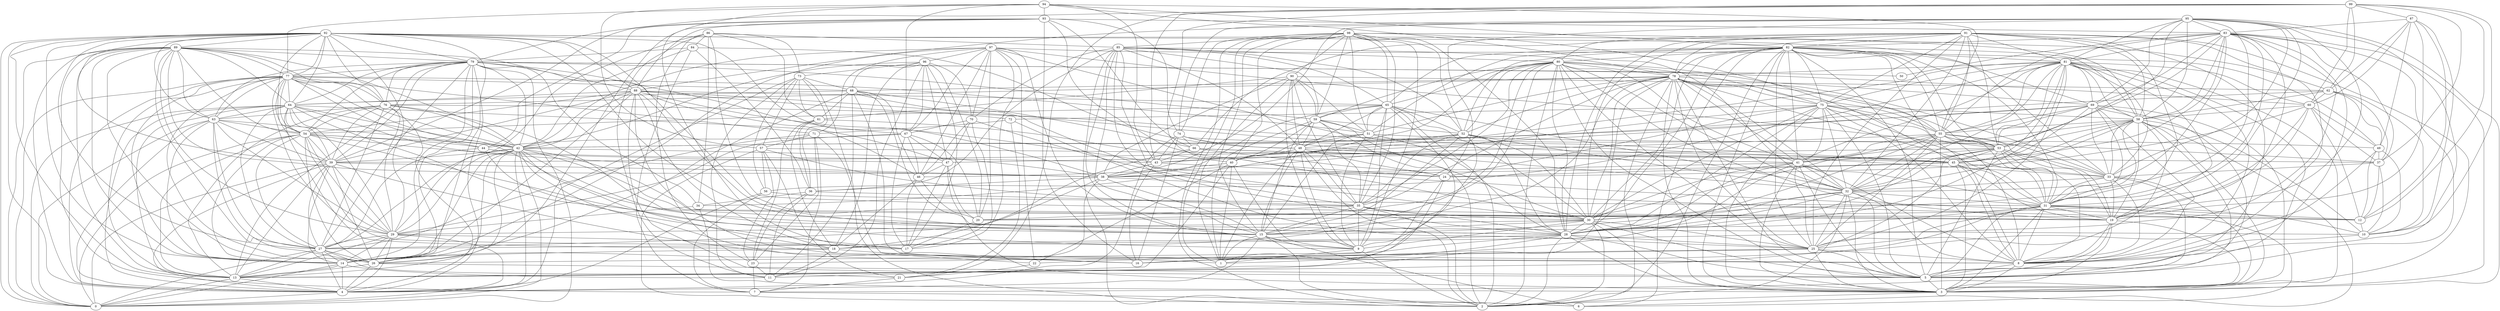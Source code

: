 digraph "sensornet-topology" {
label = "";
rankdir="BT";"0"->"4" [arrowhead = "both"] 
"0"->"13" [arrowhead = "both"] 
"0"->"14" [arrowhead = "both"] 
"0"->"27" [arrowhead = "both"] 
"0"->"29" [arrowhead = "both"] 
"0"->"39" [arrowhead = "both"] 
"0"->"42" [arrowhead = "both"] 
"0"->"54" [arrowhead = "both"] 
"0"->"63" [arrowhead = "both"] 
"0"->"64" [arrowhead = "both"] 
"0"->"77" [arrowhead = "both"] 
"0"->"79" [arrowhead = "both"] 
"0"->"89" [arrowhead = "both"] 
"0"->"92" [arrowhead = "both"] 
"1"->"9" [arrowhead = "both"] 
"1"->"15" [arrowhead = "both"] 
"1"->"28" [arrowhead = "both"] 
"1"->"40" [arrowhead = "both"] 
"1"->"42" [arrowhead = "both"] 
"1"->"48" [arrowhead = "both"] 
"1"->"59" [arrowhead = "both"] 
"1"->"65" [arrowhead = "both"] 
"1"->"90" [arrowhead = "both"] 
"1"->"98" [arrowhead = "both"] 
"2"->"3" [arrowhead = "both"] 
"2"->"9" [arrowhead = "both"] 
"2"->"15" [arrowhead = "both"] 
"2"->"28" [arrowhead = "both"] 
"2"->"30" [arrowhead = "both"] 
"2"->"32" [arrowhead = "both"] 
"2"->"35" [arrowhead = "both"] 
"2"->"48" [arrowhead = "both"] 
"2"->"59" [arrowhead = "both"] 
"2"->"65" [arrowhead = "both"] 
"2"->"73" [arrowhead = "both"] 
"2"->"78" [arrowhead = "both"] 
"2"->"80" [arrowhead = "both"] 
"2"->"82" [arrowhead = "both"] 
"2"->"85" [arrowhead = "both"] 
"2"->"98" [arrowhead = "both"] 
"3"->"5" [arrowhead = "both"] 
"3"->"8" [arrowhead = "both"] 
"3"->"19" [arrowhead = "both"] 
"3"->"25" [arrowhead = "both"] 
"3"->"28" [arrowhead = "both"] 
"3"->"30" [arrowhead = "both"] 
"3"->"31" [arrowhead = "both"] 
"3"->"32" [arrowhead = "both"] 
"3"->"33" [arrowhead = "both"] 
"3"->"34" [arrowhead = "both"] 
"3"->"41" [arrowhead = "both"] 
"3"->"45" [arrowhead = "both"] 
"3"->"47" [arrowhead = "both"] 
"3"->"55" [arrowhead = "both"] 
"3"->"58" [arrowhead = "both"] 
"3"->"69" [arrowhead = "both"] 
"3"->"75" [arrowhead = "both"] 
"3"->"78" [arrowhead = "both"] 
"3"->"81" [arrowhead = "both"] 
"3"->"82" [arrowhead = "both"] 
"3"->"83" [arrowhead = "both"] 
"3"->"91" [arrowhead = "both"] 
"3"->"95" [arrowhead = "both"] 
"4"->"13" [arrowhead = "both"] 
"4"->"14" [arrowhead = "both"] 
"4"->"15" [arrowhead = "both"] 
"4"->"26" [arrowhead = "both"] 
"4"->"27" [arrowhead = "both"] 
"4"->"29" [arrowhead = "both"] 
"4"->"39" [arrowhead = "both"] 
"4"->"42" [arrowhead = "both"] 
"4"->"56" [arrowhead = "both"] 
"4"->"63" [arrowhead = "both"] 
"4"->"64" [arrowhead = "both"] 
"4"->"73" [arrowhead = "both"] 
"4"->"74" [arrowhead = "both"] 
"4"->"76" [arrowhead = "both"] 
"4"->"77" [arrowhead = "both"] 
"4"->"79" [arrowhead = "both"] 
"4"->"89" [arrowhead = "both"] 
"4"->"92" [arrowhead = "both"] 
"5"->"8" [arrowhead = "both"] 
"5"->"19" [arrowhead = "both"] 
"5"->"25" [arrowhead = "both"] 
"5"->"26" [arrowhead = "both"] 
"5"->"28" [arrowhead = "both"] 
"5"->"30" [arrowhead = "both"] 
"5"->"31" [arrowhead = "both"] 
"5"->"32" [arrowhead = "both"] 
"5"->"33" [arrowhead = "both"] 
"5"->"41" [arrowhead = "both"] 
"5"->"53" [arrowhead = "both"] 
"5"->"58" [arrowhead = "both"] 
"5"->"69" [arrowhead = "both"] 
"5"->"75" [arrowhead = "both"] 
"5"->"78" [arrowhead = "both"] 
"5"->"80" [arrowhead = "both"] 
"5"->"81" [arrowhead = "both"] 
"5"->"82" [arrowhead = "both"] 
"5"->"83" [arrowhead = "both"] 
"5"->"88" [arrowhead = "both"] 
"5"->"91" [arrowhead = "both"] 
"6"->"7" [arrowhead = "both"] 
"6"->"15" [arrowhead = "both"] 
"6"->"31" [arrowhead = "both"] 
"6"->"57" [arrowhead = "both"] 
"6"->"58" [arrowhead = "both"] 
"6"->"82" [arrowhead = "both"] 
"7"->"19" [arrowhead = "both"] 
"7"->"21" [arrowhead = "both"] 
"7"->"23" [arrowhead = "both"] 
"7"->"56" [arrowhead = "both"] 
"7"->"71" [arrowhead = "both"] 
"7"->"84" [arrowhead = "both"] 
"7"->"89" [arrowhead = "both"] 
"8"->"10" [arrowhead = "both"] 
"8"->"19" [arrowhead = "both"] 
"8"->"25" [arrowhead = "both"] 
"8"->"31" [arrowhead = "both"] 
"8"->"32" [arrowhead = "both"] 
"8"->"33" [arrowhead = "both"] 
"8"->"39" [arrowhead = "both"] 
"8"->"41" [arrowhead = "both"] 
"8"->"45" [arrowhead = "both"] 
"8"->"53" [arrowhead = "both"] 
"8"->"55" [arrowhead = "both"] 
"8"->"69" [arrowhead = "both"] 
"8"->"75" [arrowhead = "both"] 
"8"->"81" [arrowhead = "both"] 
"8"->"82" [arrowhead = "both"] 
"8"->"83" [arrowhead = "both"] 
"8"->"88" [arrowhead = "both"] 
"8"->"91" [arrowhead = "both"] 
"8"->"95" [arrowhead = "both"] 
"9"->"15" [arrowhead = "both"] 
"9"->"30" [arrowhead = "both"] 
"9"->"35" [arrowhead = "both"] 
"9"->"40" [arrowhead = "both"] 
"9"->"48" [arrowhead = "both"] 
"9"->"51" [arrowhead = "both"] 
"9"->"52" [arrowhead = "both"] 
"9"->"64" [arrowhead = "both"] 
"9"->"65" [arrowhead = "both"] 
"9"->"85" [arrowhead = "both"] 
"9"->"90" [arrowhead = "both"] 
"9"->"98" [arrowhead = "both"] 
"10"->"12" [arrowhead = "both"] 
"10"->"31" [arrowhead = "both"] 
"10"->"37" [arrowhead = "both"] 
"10"->"49" [arrowhead = "both"] 
"10"->"58" [arrowhead = "both"] 
"10"->"62" [arrowhead = "both"] 
"10"->"77" [arrowhead = "both"] 
"10"->"87" [arrowhead = "both"] 
"10"->"99" [arrowhead = "both"] 
"11"->"14" [arrowhead = "both"] 
"11"->"18" [arrowhead = "both"] 
"11"->"23" [arrowhead = "both"] 
"11"->"36" [arrowhead = "both"] 
"11"->"40" [arrowhead = "both"] 
"11"->"68" [arrowhead = "both"] 
"11"->"73" [arrowhead = "both"] 
"11"->"86" [arrowhead = "both"] 
"11"->"96" [arrowhead = "both"] 
"12"->"31" [arrowhead = "both"] 
"12"->"37" [arrowhead = "both"] 
"12"->"38" [arrowhead = "both"] 
"12"->"42" [arrowhead = "both"] 
"12"->"49" [arrowhead = "both"] 
"12"->"60" [arrowhead = "both"] 
"12"->"68" [arrowhead = "both"] 
"12"->"87" [arrowhead = "both"] 
"12"->"99" [arrowhead = "both"] 
"13"->"14" [arrowhead = "both"] 
"13"->"24" [arrowhead = "both"] 
"13"->"26" [arrowhead = "both"] 
"13"->"27" [arrowhead = "both"] 
"13"->"29" [arrowhead = "both"] 
"13"->"31" [arrowhead = "both"] 
"13"->"39" [arrowhead = "both"] 
"13"->"42" [arrowhead = "both"] 
"13"->"54" [arrowhead = "both"] 
"13"->"64" [arrowhead = "both"] 
"13"->"76" [arrowhead = "both"] 
"13"->"77" [arrowhead = "both"] 
"13"->"78" [arrowhead = "both"] 
"13"->"79" [arrowhead = "both"] 
"13"->"89" [arrowhead = "both"] 
"13"->"92" [arrowhead = "both"] 
"14"->"18" [arrowhead = "both"] 
"14"->"27" [arrowhead = "both"] 
"14"->"29" [arrowhead = "both"] 
"14"->"38" [arrowhead = "both"] 
"14"->"39" [arrowhead = "both"] 
"14"->"42" [arrowhead = "both"] 
"14"->"54" [arrowhead = "both"] 
"14"->"63" [arrowhead = "both"] 
"14"->"68" [arrowhead = "both"] 
"14"->"77" [arrowhead = "both"] 
"14"->"79" [arrowhead = "both"] 
"14"->"88" [arrowhead = "both"] 
"14"->"89" [arrowhead = "both"] 
"14"->"92" [arrowhead = "both"] 
"14"->"97" [arrowhead = "both"] 
"15"->"30" [arrowhead = "both"] 
"15"->"32" [arrowhead = "both"] 
"15"->"35" [arrowhead = "both"] 
"15"->"38" [arrowhead = "both"] 
"15"->"42" [arrowhead = "both"] 
"15"->"48" [arrowhead = "both"] 
"15"->"51" [arrowhead = "both"] 
"15"->"52" [arrowhead = "both"] 
"15"->"54" [arrowhead = "both"] 
"15"->"59" [arrowhead = "both"] 
"15"->"80" [arrowhead = "both"] 
"15"->"85" [arrowhead = "both"] 
"15"->"88" [arrowhead = "both"] 
"15"->"97" [arrowhead = "both"] 
"15"->"98" [arrowhead = "both"] 
"16"->"18" [arrowhead = "both"] 
"16"->"24" [arrowhead = "both"] 
"16"->"41" [arrowhead = "both"] 
"16"->"43" [arrowhead = "both"] 
"16"->"49" [arrowhead = "both"] 
"16"->"68" [arrowhead = "both"] 
"16"->"74" [arrowhead = "both"] 
"16"->"93" [arrowhead = "both"] 
"17"->"20" [arrowhead = "both"] 
"17"->"29" [arrowhead = "both"] 
"17"->"44" [arrowhead = "both"] 
"17"->"46" [arrowhead = "both"] 
"17"->"47" [arrowhead = "both"] 
"17"->"54" [arrowhead = "both"] 
"17"->"67" [arrowhead = "both"] 
"17"->"70" [arrowhead = "both"] 
"17"->"94" [arrowhead = "both"] 
"17"->"96" [arrowhead = "both"] 
"17"->"97" [arrowhead = "both"] 
"18"->"28" [arrowhead = "both"] 
"18"->"42" [arrowhead = "both"] 
"18"->"46" [arrowhead = "both"] 
"18"->"61" [arrowhead = "both"] 
"18"->"64" [arrowhead = "both"] 
"18"->"66" [arrowhead = "both"] 
"18"->"78" [arrowhead = "both"] 
"18"->"88" [arrowhead = "both"] 
"18"->"96" [arrowhead = "both"] 
"19"->"31" [arrowhead = "both"] 
"19"->"33" [arrowhead = "both"] 
"19"->"42" [arrowhead = "both"] 
"19"->"45" [arrowhead = "both"] 
"19"->"53" [arrowhead = "both"] 
"19"->"55" [arrowhead = "both"] 
"19"->"58" [arrowhead = "both"] 
"19"->"80" [arrowhead = "both"] 
"19"->"81" [arrowhead = "both"] 
"19"->"83" [arrowhead = "both"] 
"19"->"86" [arrowhead = "both"] 
"19"->"87" [arrowhead = "both"] 
"19"->"92" [arrowhead = "both"] 
"19"->"95" [arrowhead = "both"] 
"20"->"35" [arrowhead = "both"] 
"20"->"46" [arrowhead = "both"] 
"20"->"47" [arrowhead = "both"] 
"20"->"60" [arrowhead = "both"] 
"20"->"67" [arrowhead = "both"] 
"20"->"80" [arrowhead = "both"] 
"20"->"96" [arrowhead = "both"] 
"20"->"97" [arrowhead = "both"] 
"21"->"22" [arrowhead = "both"] 
"21"->"27" [arrowhead = "both"] 
"21"->"57" [arrowhead = "both"] 
"21"->"72" [arrowhead = "both"] 
"21"->"99" [arrowhead = "both"] 
"22"->"25" [arrowhead = "both"] 
"22"->"40" [arrowhead = "both"] 
"22"->"71" [arrowhead = "both"] 
"22"->"97" [arrowhead = "both"] 
"23"->"25" [arrowhead = "both"] 
"23"->"36" [arrowhead = "both"] 
"23"->"57" [arrowhead = "both"] 
"23"->"61" [arrowhead = "both"] 
"23"->"71" [arrowhead = "both"] 
"23"->"86" [arrowhead = "both"] 
"24"->"43" [arrowhead = "both"] 
"24"->"45" [arrowhead = "both"] 
"24"->"48" [arrowhead = "both"] 
"24"->"60" [arrowhead = "both"] 
"24"->"66" [arrowhead = "both"] 
"24"->"75" [arrowhead = "both"] 
"24"->"93" [arrowhead = "both"] 
"24"->"95" [arrowhead = "both"] 
"25"->"28" [arrowhead = "both"] 
"25"->"30" [arrowhead = "both"] 
"25"->"31" [arrowhead = "both"] 
"25"->"32" [arrowhead = "both"] 
"25"->"41" [arrowhead = "both"] 
"25"->"53" [arrowhead = "both"] 
"25"->"55" [arrowhead = "both"] 
"25"->"58" [arrowhead = "both"] 
"25"->"72" [arrowhead = "both"] 
"25"->"78" [arrowhead = "both"] 
"25"->"80" [arrowhead = "both"] 
"25"->"81" [arrowhead = "both"] 
"25"->"82" [arrowhead = "both"] 
"25"->"91" [arrowhead = "both"] 
"26"->"27" [arrowhead = "both"] 
"26"->"28" [arrowhead = "both"] 
"26"->"29" [arrowhead = "both"] 
"26"->"39" [arrowhead = "both"] 
"26"->"42" [arrowhead = "both"] 
"26"->"54" [arrowhead = "both"] 
"26"->"63" [arrowhead = "both"] 
"26"->"77" [arrowhead = "both"] 
"26"->"79" [arrowhead = "both"] 
"26"->"89" [arrowhead = "both"] 
"26"->"92" [arrowhead = "both"] 
"26"->"93" [arrowhead = "both"] 
"27"->"29" [arrowhead = "both"] 
"27"->"38" [arrowhead = "both"] 
"27"->"39" [arrowhead = "both"] 
"27"->"42" [arrowhead = "both"] 
"27"->"44" [arrowhead = "both"] 
"27"->"54" [arrowhead = "both"] 
"27"->"63" [arrowhead = "both"] 
"27"->"64" [arrowhead = "both"] 
"27"->"71" [arrowhead = "both"] 
"27"->"76" [arrowhead = "both"] 
"27"->"79" [arrowhead = "both"] 
"27"->"83" [arrowhead = "both"] 
"27"->"89" [arrowhead = "both"] 
"27"->"92" [arrowhead = "both"] 
"28"->"30" [arrowhead = "both"] 
"28"->"31" [arrowhead = "both"] 
"28"->"32" [arrowhead = "both"] 
"28"->"35" [arrowhead = "both"] 
"28"->"41" [arrowhead = "both"] 
"28"->"51" [arrowhead = "both"] 
"28"->"52" [arrowhead = "both"] 
"28"->"53" [arrowhead = "both"] 
"28"->"55" [arrowhead = "both"] 
"28"->"68" [arrowhead = "both"] 
"28"->"75" [arrowhead = "both"] 
"28"->"76" [arrowhead = "both"] 
"28"->"80" [arrowhead = "both"] 
"28"->"81" [arrowhead = "both"] 
"28"->"82" [arrowhead = "both"] 
"28"->"85" [arrowhead = "both"] 
"28"->"91" [arrowhead = "both"] 
"28"->"92" [arrowhead = "both"] 
"28"->"98" [arrowhead = "both"] 
"29"->"30" [arrowhead = "both"] 
"29"->"34" [arrowhead = "both"] 
"29"->"39" [arrowhead = "both"] 
"29"->"42" [arrowhead = "both"] 
"29"->"54" [arrowhead = "both"] 
"29"->"63" [arrowhead = "both"] 
"29"->"64" [arrowhead = "both"] 
"29"->"67" [arrowhead = "both"] 
"29"->"76" [arrowhead = "both"] 
"29"->"77" [arrowhead = "both"] 
"29"->"86" [arrowhead = "both"] 
"29"->"89" [arrowhead = "both"] 
"29"->"92" [arrowhead = "both"] 
"30"->"32" [arrowhead = "both"] 
"30"->"35" [arrowhead = "both"] 
"30"->"41" [arrowhead = "both"] 
"30"->"52" [arrowhead = "both"] 
"30"->"55" [arrowhead = "both"] 
"30"->"59" [arrowhead = "both"] 
"30"->"65" [arrowhead = "both"] 
"30"->"75" [arrowhead = "both"] 
"30"->"78" [arrowhead = "both"] 
"30"->"82" [arrowhead = "both"] 
"30"->"85" [arrowhead = "both"] 
"30"->"91" [arrowhead = "both"] 
"30"->"95" [arrowhead = "both"] 
"30"->"99" [arrowhead = "both"] 
"31"->"32" [arrowhead = "both"] 
"31"->"33" [arrowhead = "both"] 
"31"->"41" [arrowhead = "both"] 
"31"->"45" [arrowhead = "both"] 
"31"->"53" [arrowhead = "both"] 
"31"->"55" [arrowhead = "both"] 
"31"->"56" [arrowhead = "both"] 
"31"->"58" [arrowhead = "both"] 
"31"->"60" [arrowhead = "both"] 
"31"->"69" [arrowhead = "both"] 
"31"->"75" [arrowhead = "both"] 
"31"->"78" [arrowhead = "both"] 
"31"->"82" [arrowhead = "both"] 
"31"->"83" [arrowhead = "both"] 
"31"->"91" [arrowhead = "both"] 
"31"->"95" [arrowhead = "both"] 
"32"->"33" [arrowhead = "both"] 
"32"->"41" [arrowhead = "both"] 
"32"->"52" [arrowhead = "both"] 
"32"->"53" [arrowhead = "both"] 
"32"->"55" [arrowhead = "both"] 
"32"->"58" [arrowhead = "both"] 
"32"->"65" [arrowhead = "both"] 
"32"->"74" [arrowhead = "both"] 
"32"->"75" [arrowhead = "both"] 
"32"->"78" [arrowhead = "both"] 
"32"->"80" [arrowhead = "both"] 
"32"->"81" [arrowhead = "both"] 
"32"->"83" [arrowhead = "both"] 
"32"->"91" [arrowhead = "both"] 
"32"->"94" [arrowhead = "both"] 
"33"->"37" [arrowhead = "both"] 
"33"->"45" [arrowhead = "both"] 
"33"->"48" [arrowhead = "both"] 
"33"->"53" [arrowhead = "both"] 
"33"->"55" [arrowhead = "both"] 
"33"->"58" [arrowhead = "both"] 
"33"->"69" [arrowhead = "both"] 
"33"->"78" [arrowhead = "both"] 
"33"->"81" [arrowhead = "both"] 
"33"->"82" [arrowhead = "both"] 
"33"->"95" [arrowhead = "both"] 
"34"->"36" [arrowhead = "both"] 
"34"->"79" [arrowhead = "both"] 
"34"->"80" [arrowhead = "both"] 
"34"->"86" [arrowhead = "both"] 
"35"->"36" [arrowhead = "both"] 
"35"->"48" [arrowhead = "both"] 
"35"->"52" [arrowhead = "both"] 
"35"->"57" [arrowhead = "both"] 
"35"->"59" [arrowhead = "both"] 
"35"->"65" [arrowhead = "both"] 
"35"->"70" [arrowhead = "both"] 
"35"->"78" [arrowhead = "both"] 
"35"->"80" [arrowhead = "both"] 
"35"->"90" [arrowhead = "both"] 
"35"->"98" [arrowhead = "both"] 
"36"->"38" [arrowhead = "both"] 
"36"->"61" [arrowhead = "both"] 
"36"->"73" [arrowhead = "both"] 
"36"->"84" [arrowhead = "both"] 
"36"->"85" [arrowhead = "both"] 
"37"->"49" [arrowhead = "both"] 
"37"->"57" [arrowhead = "both"] 
"37"->"60" [arrowhead = "both"] 
"37"->"62" [arrowhead = "both"] 
"37"->"76" [arrowhead = "both"] 
"37"->"83" [arrowhead = "both"] 
"37"->"99" [arrowhead = "both"] 
"38"->"39" [arrowhead = "both"] 
"38"->"40" [arrowhead = "both"] 
"38"->"41" [arrowhead = "both"] 
"38"->"42" [arrowhead = "both"] 
"38"->"43" [arrowhead = "both"] 
"38"->"45" [arrowhead = "both"] 
"38"->"64" [arrowhead = "both"] 
"38"->"65" [arrowhead = "both"] 
"38"->"89" [arrowhead = "both"] 
"38"->"90" [arrowhead = "both"] 
"38"->"92" [arrowhead = "both"] 
"38"->"95" [arrowhead = "both"] 
"39"->"42" [arrowhead = "both"] 
"39"->"54" [arrowhead = "both"] 
"39"->"63" [arrowhead = "both"] 
"39"->"64" [arrowhead = "both"] 
"39"->"69" [arrowhead = "both"] 
"39"->"76" [arrowhead = "both"] 
"39"->"77" [arrowhead = "both"] 
"39"->"79" [arrowhead = "both"] 
"39"->"88" [arrowhead = "both"] 
"39"->"92" [arrowhead = "both"] 
"39"->"93" [arrowhead = "both"] 
"40"->"48" [arrowhead = "both"] 
"40"->"51" [arrowhead = "both"] 
"40"->"52" [arrowhead = "both"] 
"40"->"59" [arrowhead = "both"] 
"40"->"61" [arrowhead = "both"] 
"40"->"98" [arrowhead = "both"] 
"41"->"53" [arrowhead = "both"] 
"41"->"55" [arrowhead = "both"] 
"41"->"58" [arrowhead = "both"] 
"41"->"66" [arrowhead = "both"] 
"41"->"75" [arrowhead = "both"] 
"41"->"78" [arrowhead = "both"] 
"41"->"80" [arrowhead = "both"] 
"41"->"81" [arrowhead = "both"] 
"41"->"82" [arrowhead = "both"] 
"42"->"54" [arrowhead = "both"] 
"42"->"62" [arrowhead = "both"] 
"42"->"63" [arrowhead = "both"] 
"42"->"64" [arrowhead = "both"] 
"42"->"69" [arrowhead = "both"] 
"42"->"76" [arrowhead = "both"] 
"42"->"77" [arrowhead = "both"] 
"42"->"79" [arrowhead = "both"] 
"42"->"84" [arrowhead = "both"] 
"42"->"88" [arrowhead = "both"] 
"42"->"89" [arrowhead = "both"] 
"42"->"96" [arrowhead = "both"] 
"42"->"97" [arrowhead = "both"] 
"43"->"44" [arrowhead = "both"] 
"43"->"55" [arrowhead = "both"] 
"43"->"66" [arrowhead = "both"] 
"43"->"74" [arrowhead = "both"] 
"43"->"81" [arrowhead = "both"] 
"43"->"88" [arrowhead = "both"] 
"43"->"94" [arrowhead = "both"] 
"43"->"99" [arrowhead = "both"] 
"44"->"54" [arrowhead = "both"] 
"44"->"67" [arrowhead = "both"] 
"44"->"77" [arrowhead = "both"] 
"44"->"93" [arrowhead = "both"] 
"45"->"53" [arrowhead = "both"] 
"45"->"58" [arrowhead = "both"] 
"45"->"66" [arrowhead = "both"] 
"45"->"69" [arrowhead = "both"] 
"45"->"74" [arrowhead = "both"] 
"45"->"81" [arrowhead = "both"] 
"45"->"83" [arrowhead = "both"] 
"45"->"88" [arrowhead = "both"] 
"45"->"97" [arrowhead = "both"] 
"45"->"98" [arrowhead = "both"] 
"46"->"47" [arrowhead = "both"] 
"46"->"67" [arrowhead = "both"] 
"46"->"68" [arrowhead = "both"] 
"46"->"70" [arrowhead = "both"] 
"46"->"75" [arrowhead = "both"] 
"46"->"79" [arrowhead = "both"] 
"46"->"97" [arrowhead = "both"] 
"47"->"53" [arrowhead = "both"] 
"47"->"54" [arrowhead = "both"] 
"47"->"64" [arrowhead = "both"] 
"47"->"67" [arrowhead = "both"] 
"47"->"70" [arrowhead = "both"] 
"47"->"96" [arrowhead = "both"] 
"48"->"51" [arrowhead = "both"] 
"48"->"52" [arrowhead = "both"] 
"48"->"59" [arrowhead = "both"] 
"48"->"65" [arrowhead = "both"] 
"48"->"74" [arrowhead = "both"] 
"48"->"84" [arrowhead = "both"] 
"48"->"85" [arrowhead = "both"] 
"48"->"90" [arrowhead = "both"] 
"49"->"51" [arrowhead = "both"] 
"49"->"60" [arrowhead = "both"] 
"49"->"62" [arrowhead = "both"] 
"49"->"87" [arrowhead = "both"] 
"49"->"97" [arrowhead = "both"] 
"50"->"79" [arrowhead = "both"] 
"50"->"83" [arrowhead = "both"] 
"51"->"59" [arrowhead = "both"] 
"51"->"65" [arrowhead = "both"] 
"51"->"77" [arrowhead = "both"] 
"51"->"78" [arrowhead = "both"] 
"51"->"82" [arrowhead = "both"] 
"51"->"90" [arrowhead = "both"] 
"51"->"98" [arrowhead = "both"] 
"52"->"59" [arrowhead = "both"] 
"52"->"65" [arrowhead = "both"] 
"52"->"78" [arrowhead = "both"] 
"52"->"80" [arrowhead = "both"] 
"52"->"82" [arrowhead = "both"] 
"52"->"85" [arrowhead = "both"] 
"52"->"98" [arrowhead = "both"] 
"53"->"55" [arrowhead = "both"] 
"53"->"58" [arrowhead = "both"] 
"53"->"69" [arrowhead = "both"] 
"53"->"75" [arrowhead = "both"] 
"53"->"78" [arrowhead = "both"] 
"53"->"81" [arrowhead = "both"] 
"53"->"82" [arrowhead = "both"] 
"53"->"83" [arrowhead = "both"] 
"53"->"91" [arrowhead = "both"] 
"53"->"95" [arrowhead = "both"] 
"53"->"97" [arrowhead = "both"] 
"54"->"63" [arrowhead = "both"] 
"54"->"64" [arrowhead = "both"] 
"54"->"65" [arrowhead = "both"] 
"54"->"76" [arrowhead = "both"] 
"54"->"77" [arrowhead = "both"] 
"54"->"79" [arrowhead = "both"] 
"54"->"88" [arrowhead = "both"] 
"54"->"89" [arrowhead = "both"] 
"54"->"92" [arrowhead = "both"] 
"55"->"58" [arrowhead = "both"] 
"55"->"69" [arrowhead = "both"] 
"55"->"75" [arrowhead = "both"] 
"55"->"78" [arrowhead = "both"] 
"55"->"80" [arrowhead = "both"] 
"55"->"81" [arrowhead = "both"] 
"55"->"82" [arrowhead = "both"] 
"55"->"83" [arrowhead = "both"] 
"55"->"91" [arrowhead = "both"] 
"55"->"94" [arrowhead = "both"] 
"56"->"57" [arrowhead = "both"] 
"56"->"73" [arrowhead = "both"] 
"56"->"81" [arrowhead = "both"] 
"57"->"71" [arrowhead = "both"] 
"57"->"73" [arrowhead = "both"] 
"57"->"94" [arrowhead = "both"] 
"58"->"60" [arrowhead = "both"] 
"58"->"62" [arrowhead = "both"] 
"58"->"69" [arrowhead = "both"] 
"58"->"75" [arrowhead = "both"] 
"58"->"81" [arrowhead = "both"] 
"58"->"82" [arrowhead = "both"] 
"58"->"83" [arrowhead = "both"] 
"58"->"91" [arrowhead = "both"] 
"58"->"95" [arrowhead = "both"] 
"58"->"98" [arrowhead = "both"] 
"59"->"65" [arrowhead = "both"] 
"59"->"79" [arrowhead = "both"] 
"59"->"80" [arrowhead = "both"] 
"59"->"85" [arrowhead = "both"] 
"59"->"90" [arrowhead = "both"] 
"59"->"98" [arrowhead = "both"] 
"60"->"62" [arrowhead = "both"] 
"60"->"79" [arrowhead = "both"] 
"60"->"81" [arrowhead = "both"] 
"60"->"87" [arrowhead = "both"] 
"60"->"99" [arrowhead = "both"] 
"61"->"68" [arrowhead = "both"] 
"61"->"73" [arrowhead = "both"] 
"61"->"86" [arrowhead = "both"] 
"61"->"90" [arrowhead = "both"] 
"62"->"87" [arrowhead = "both"] 
"62"->"90" [arrowhead = "both"] 
"62"->"92" [arrowhead = "both"] 
"62"->"99" [arrowhead = "both"] 
"63"->"64" [arrowhead = "both"] 
"63"->"76" [arrowhead = "both"] 
"63"->"77" [arrowhead = "both"] 
"63"->"79" [arrowhead = "both"] 
"63"->"89" [arrowhead = "both"] 
"63"->"92" [arrowhead = "both"] 
"64"->"68" [arrowhead = "both"] 
"64"->"77" [arrowhead = "both"] 
"64"->"79" [arrowhead = "both"] 
"64"->"88" [arrowhead = "both"] 
"64"->"89" [arrowhead = "both"] 
"64"->"92" [arrowhead = "both"] 
"65"->"80" [arrowhead = "both"] 
"65"->"82" [arrowhead = "both"] 
"65"->"85" [arrowhead = "both"] 
"65"->"88" [arrowhead = "both"] 
"65"->"98" [arrowhead = "both"] 
"66"->"68" [arrowhead = "both"] 
"66"->"74" [arrowhead = "both"] 
"66"->"91" [arrowhead = "both"] 
"66"->"93" [arrowhead = "both"] 
"67"->"70" [arrowhead = "both"] 
"67"->"79" [arrowhead = "both"] 
"67"->"94" [arrowhead = "both"] 
"67"->"96" [arrowhead = "both"] 
"67"->"97" [arrowhead = "both"] 
"68"->"73" [arrowhead = "both"] 
"68"->"77" [arrowhead = "both"] 
"68"->"78" [arrowhead = "both"] 
"68"->"96" [arrowhead = "both"] 
"69"->"78" [arrowhead = "both"] 
"69"->"81" [arrowhead = "both"] 
"69"->"83" [arrowhead = "both"] 
"69"->"92" [arrowhead = "both"] 
"69"->"95" [arrowhead = "both"] 
"70"->"85" [arrowhead = "both"] 
"70"->"96" [arrowhead = "both"] 
"70"->"97" [arrowhead = "both"] 
"71"->"72" [arrowhead = "both"] 
"71"->"77" [arrowhead = "both"] 
"71"->"97" [arrowhead = "both"] 
"72"->"75" [arrowhead = "both"] 
"72"->"88" [arrowhead = "both"] 
"73"->"86" [arrowhead = "both"] 
"73"->"96" [arrowhead = "both"] 
"74"->"93" [arrowhead = "both"] 
"74"->"95" [arrowhead = "both"] 
"74"->"98" [arrowhead = "both"] 
"75"->"78" [arrowhead = "both"] 
"75"->"80" [arrowhead = "both"] 
"75"->"81" [arrowhead = "both"] 
"75"->"82" [arrowhead = "both"] 
"75"->"91" [arrowhead = "both"] 
"76"->"77" [arrowhead = "both"] 
"76"->"78" [arrowhead = "both"] 
"76"->"79" [arrowhead = "both"] 
"76"->"89" [arrowhead = "both"] 
"76"->"92" [arrowhead = "both"] 
"77"->"79" [arrowhead = "both"] 
"77"->"89" [arrowhead = "both"] 
"77"->"92" [arrowhead = "both"] 
"77"->"94" [arrowhead = "both"] 
"78"->"80" [arrowhead = "both"] 
"78"->"81" [arrowhead = "both"] 
"78"->"82" [arrowhead = "both"] 
"78"->"85" [arrowhead = "both"] 
"78"->"91" [arrowhead = "both"] 
"79"->"84" [arrowhead = "both"] 
"79"->"89" [arrowhead = "both"] 
"79"->"92" [arrowhead = "both"] 
"79"->"99" [arrowhead = "both"] 
"80"->"82" [arrowhead = "both"] 
"80"->"85" [arrowhead = "both"] 
"80"->"91" [arrowhead = "both"] 
"81"->"82" [arrowhead = "both"] 
"81"->"83" [arrowhead = "both"] 
"81"->"91" [arrowhead = "both"] 
"81"->"95" [arrowhead = "both"] 
"82"->"83" [arrowhead = "both"] 
"82"->"91" [arrowhead = "both"] 
"82"->"94" [arrowhead = "both"] 
"83"->"87" [arrowhead = "both"] 
"83"->"93" [arrowhead = "both"] 
"83"->"95" [arrowhead = "both"] 
"84"->"86" [arrowhead = "both"] 
"85"->"86" [arrowhead = "both"] 
"85"->"98" [arrowhead = "both"] 
"87"->"99" [arrowhead = "both"] 
"88"->"89" [arrowhead = "both"] 
"88"->"92" [arrowhead = "both"] 
"88"->"93" [arrowhead = "both"] 
"88"->"95" [arrowhead = "both"] 
"89"->"92" [arrowhead = "both"] 
"90"->"98" [arrowhead = "both"] 
"93"->"94" [arrowhead = "both"] 
"96"->"97" [arrowhead = "both"] 
}